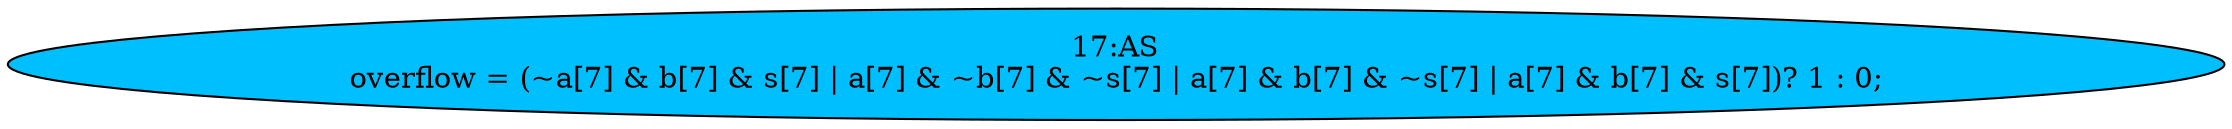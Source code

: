 strict digraph "" {
	node [label="\N"];
	"17:AS"	[ast="<pyverilog.vparser.ast.Assign object at 0x7f0eae0a5cd0>",
		def_var="['overflow']",
		fillcolor=deepskyblue,
		label="17:AS
overflow = (~a[7] & b[7] & s[7] | a[7] & ~b[7] & ~s[7] | a[7] & b[7] & ~s[7] | a[7] & b[7] & s[7])? 1 : 0;",
		statements="[]",
		style=filled,
		typ=Assign,
		use_var="['a', 'b', 's', 'a', 'b', 's', 'a', 'b', 's', 'a', 'b', 's']"];
}
